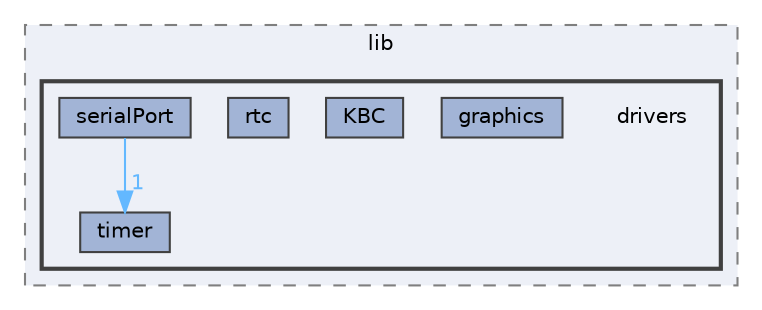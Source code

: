 digraph "C:/Users/igorc/lcom/g2/proj/src/lib/drivers"
{
 // LATEX_PDF_SIZE
  bgcolor="transparent";
  edge [fontname=Helvetica,fontsize=10,labelfontname=Helvetica,labelfontsize=10];
  node [fontname=Helvetica,fontsize=10,shape=box,height=0.2,width=0.4];
  compound=true
  subgraph clusterdir_c85d3e3c5052e9ad9ce18c6863244a25 {
    graph [ bgcolor="#edf0f7", pencolor="grey50", label="lib", fontname=Helvetica,fontsize=10 style="filled,dashed", URL="dir_c85d3e3c5052e9ad9ce18c6863244a25.html",tooltip=""]
  subgraph clusterdir_ae0e849d495154be21d419b82c842e8e {
    graph [ bgcolor="#edf0f7", pencolor="grey25", label="", fontname=Helvetica,fontsize=10 style="filled,bold", URL="dir_ae0e849d495154be21d419b82c842e8e.html",tooltip=""]
    dir_ae0e849d495154be21d419b82c842e8e [shape=plaintext, label="drivers"];
  dir_6ee552b249cb2ba80408174fbe5fc7b2 [label="graphics", fillcolor="#a2b4d6", color="grey25", style="filled", URL="dir_6ee552b249cb2ba80408174fbe5fc7b2.html",tooltip=""];
  dir_9f23c763fccc042bcbd0062e19cc9f66 [label="KBC", fillcolor="#a2b4d6", color="grey25", style="filled", URL="dir_9f23c763fccc042bcbd0062e19cc9f66.html",tooltip=""];
  dir_f125b28f76c84241d18f2a8b37ea9a27 [label="rtc", fillcolor="#a2b4d6", color="grey25", style="filled", URL="dir_f125b28f76c84241d18f2a8b37ea9a27.html",tooltip=""];
  dir_865fffd527b2a66f1b3066a05dabb685 [label="serialPort", fillcolor="#a2b4d6", color="grey25", style="filled", URL="dir_865fffd527b2a66f1b3066a05dabb685.html",tooltip=""];
  dir_e9f939a1f1819b415e593d42c4844772 [label="timer", fillcolor="#a2b4d6", color="grey25", style="filled", URL="dir_e9f939a1f1819b415e593d42c4844772.html",tooltip=""];
  }
  }
  dir_865fffd527b2a66f1b3066a05dabb685->dir_e9f939a1f1819b415e593d42c4844772 [headlabel="1", labeldistance=1.5 headhref="dir_000007_000010.html" color="steelblue1" fontcolor="steelblue1"];
}
